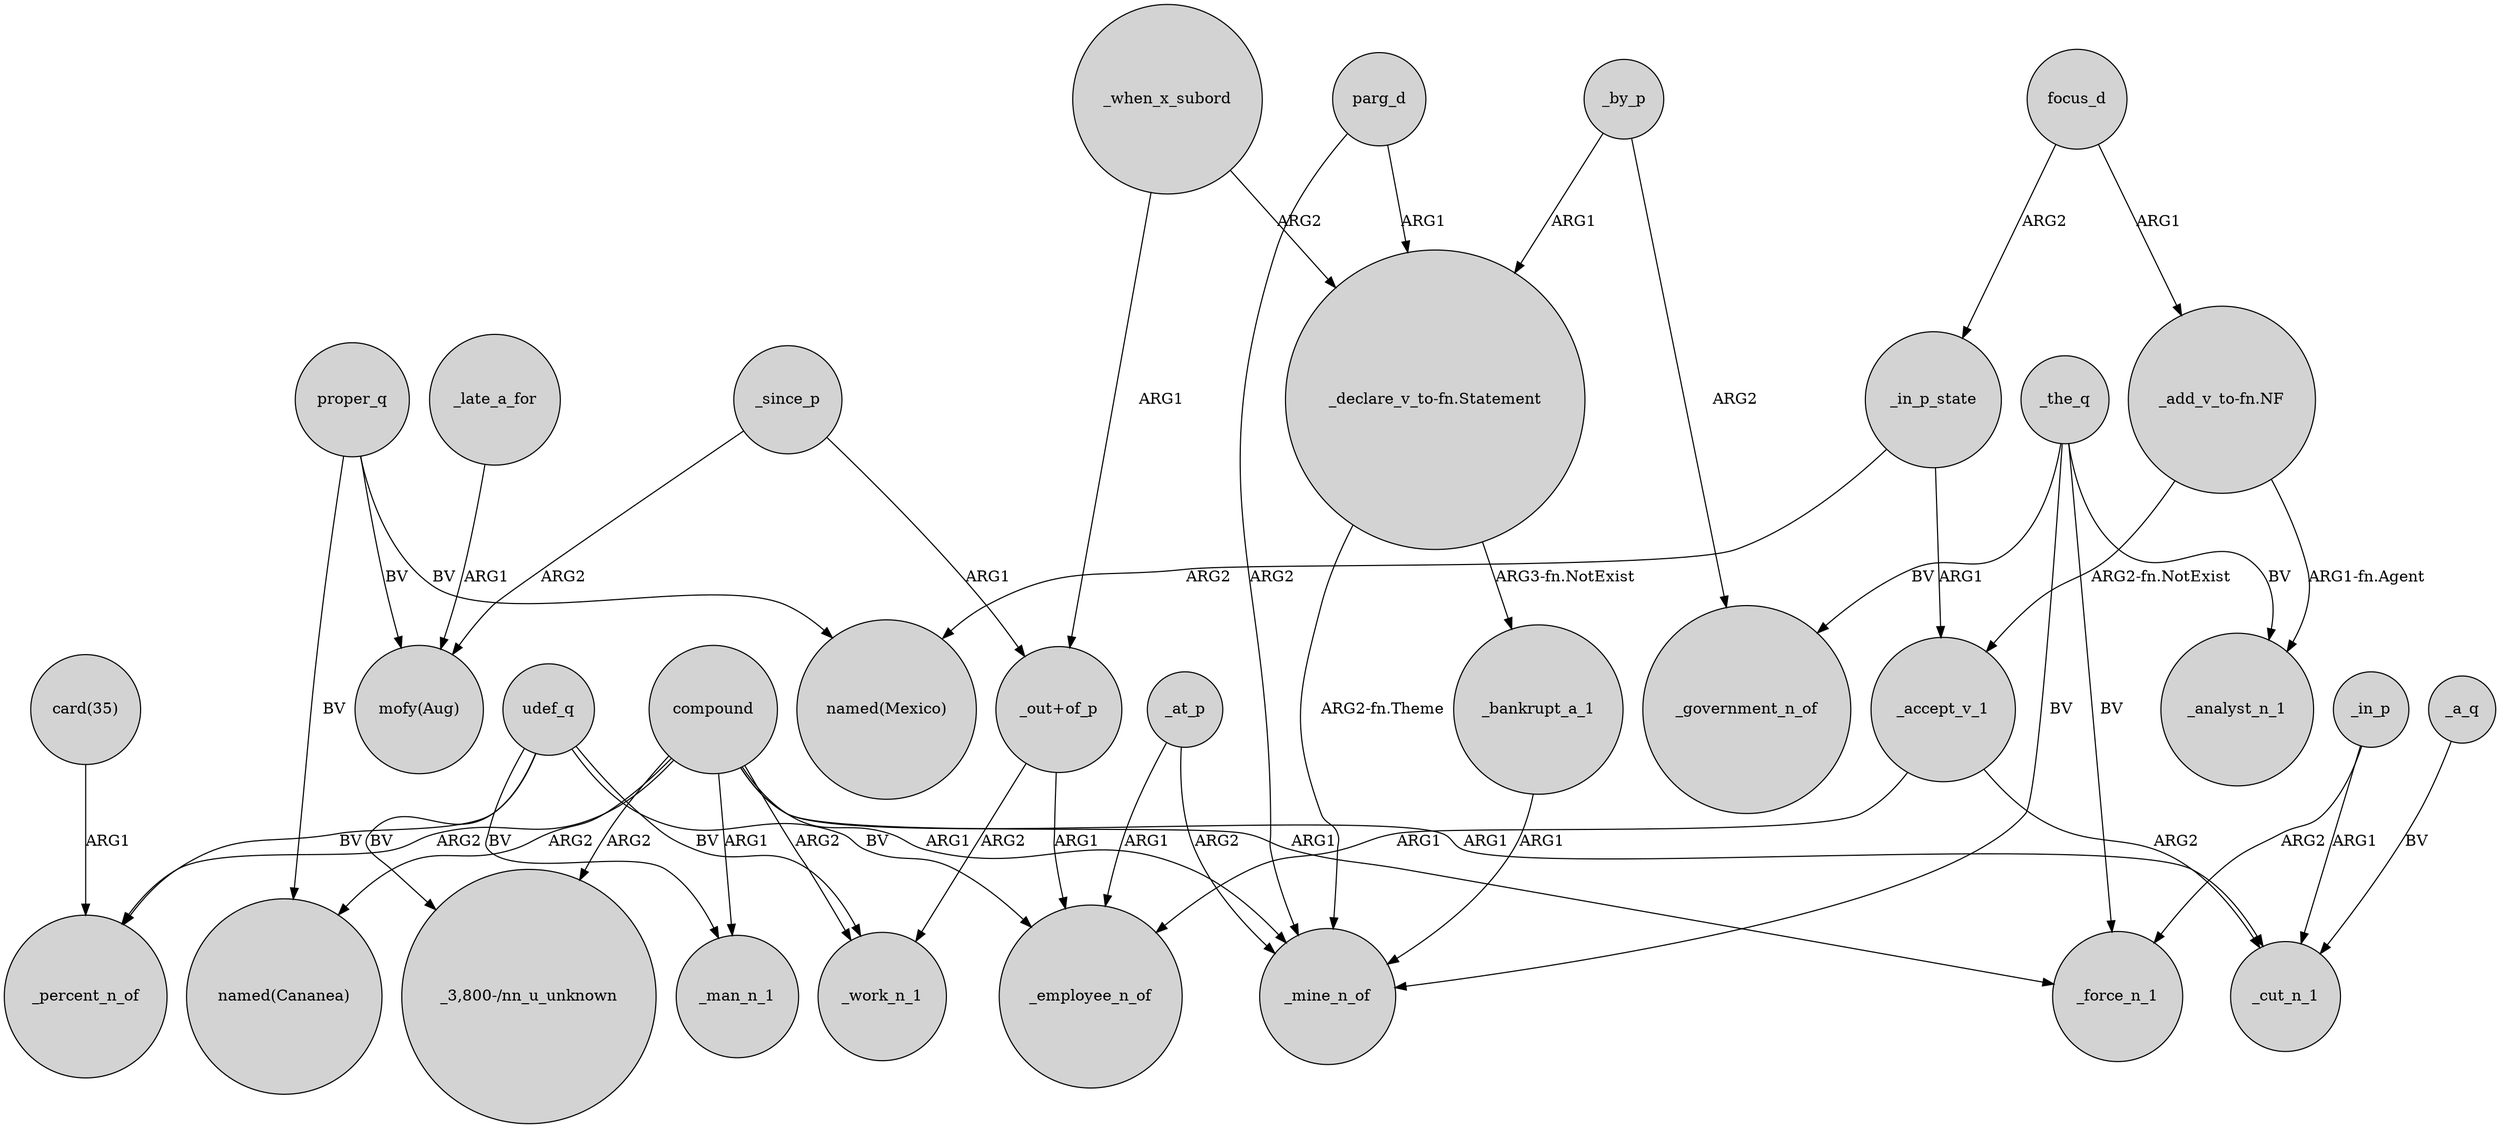 digraph {
	node [shape=circle style=filled]
	_since_p -> "mofy(Aug)" [label=ARG2]
	_at_p -> _mine_n_of [label=ARG2]
	_a_q -> _cut_n_1 [label=BV]
	compound -> _man_n_1 [label=ARG1]
	udef_q -> _employee_n_of [label=BV]
	_by_p -> "_declare_v_to-fn.Statement" [label=ARG1]
	compound -> _force_n_1 [label=ARG1]
	_in_p -> _cut_n_1 [label=ARG1]
	"_add_v_to-fn.NF" -> _analyst_n_1 [label="ARG1-fn.Agent"]
	_in_p_state -> _accept_v_1 [label=ARG1]
	"_add_v_to-fn.NF" -> _accept_v_1 [label="ARG2-fn.NotExist"]
	focus_d -> _in_p_state [label=ARG2]
	compound -> _work_n_1 [label=ARG2]
	_when_x_subord -> "_declare_v_to-fn.Statement" [label=ARG2]
	compound -> "named(Cananea)" [label=ARG2]
	compound -> "_3,800-/nn_u_unknown" [label=ARG2]
	"_out+of_p" -> _employee_n_of [label=ARG1]
	_in_p_state -> "named(Mexico)" [label=ARG2]
	"_out+of_p" -> _work_n_1 [label=ARG2]
	_in_p -> _force_n_1 [label=ARG2]
	compound -> _percent_n_of [label=ARG2]
	"_declare_v_to-fn.Statement" -> _mine_n_of [label="ARG2-fn.Theme"]
	_accept_v_1 -> _employee_n_of [label=ARG1]
	proper_q -> "named(Cananea)" [label=BV]
	proper_q -> "named(Mexico)" [label=BV]
	_since_p -> "_out+of_p" [label=ARG1]
	_accept_v_1 -> _cut_n_1 [label=ARG2]
	compound -> _cut_n_1 [label=ARG1]
	_the_q -> _mine_n_of [label=BV]
	proper_q -> "mofy(Aug)" [label=BV]
	compound -> _mine_n_of [label=ARG1]
	parg_d -> _mine_n_of [label=ARG2]
	_at_p -> _employee_n_of [label=ARG1]
	"card(35)" -> _percent_n_of [label=ARG1]
	_late_a_for -> "mofy(Aug)" [label=ARG1]
	"_declare_v_to-fn.Statement" -> _bankrupt_a_1 [label="ARG3-fn.NotExist"]
	_the_q -> _government_n_of [label=BV]
	udef_q -> "_3,800-/nn_u_unknown" [label=BV]
	udef_q -> _man_n_1 [label=BV]
	_bankrupt_a_1 -> _mine_n_of [label=ARG1]
	focus_d -> "_add_v_to-fn.NF" [label=ARG1]
	_the_q -> _analyst_n_1 [label=BV]
	udef_q -> _percent_n_of [label=BV]
	_the_q -> _force_n_1 [label=BV]
	_by_p -> _government_n_of [label=ARG2]
	parg_d -> "_declare_v_to-fn.Statement" [label=ARG1]
	_when_x_subord -> "_out+of_p" [label=ARG1]
	udef_q -> _work_n_1 [label=BV]
}
